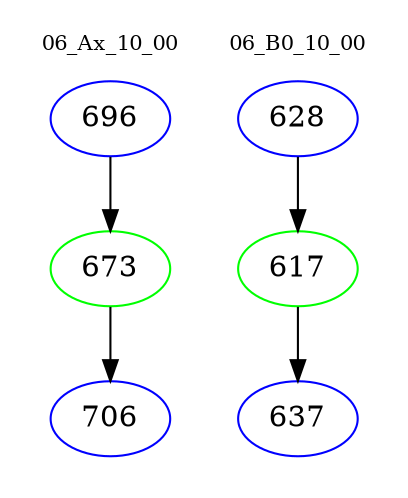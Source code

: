 digraph{
subgraph cluster_0 {
color = white
label = "06_Ax_10_00";
fontsize=10;
T0_696 [label="696", color="blue"]
T0_696 -> T0_673 [color="black"]
T0_673 [label="673", color="green"]
T0_673 -> T0_706 [color="black"]
T0_706 [label="706", color="blue"]
}
subgraph cluster_1 {
color = white
label = "06_B0_10_00";
fontsize=10;
T1_628 [label="628", color="blue"]
T1_628 -> T1_617 [color="black"]
T1_617 [label="617", color="green"]
T1_617 -> T1_637 [color="black"]
T1_637 [label="637", color="blue"]
}
}
